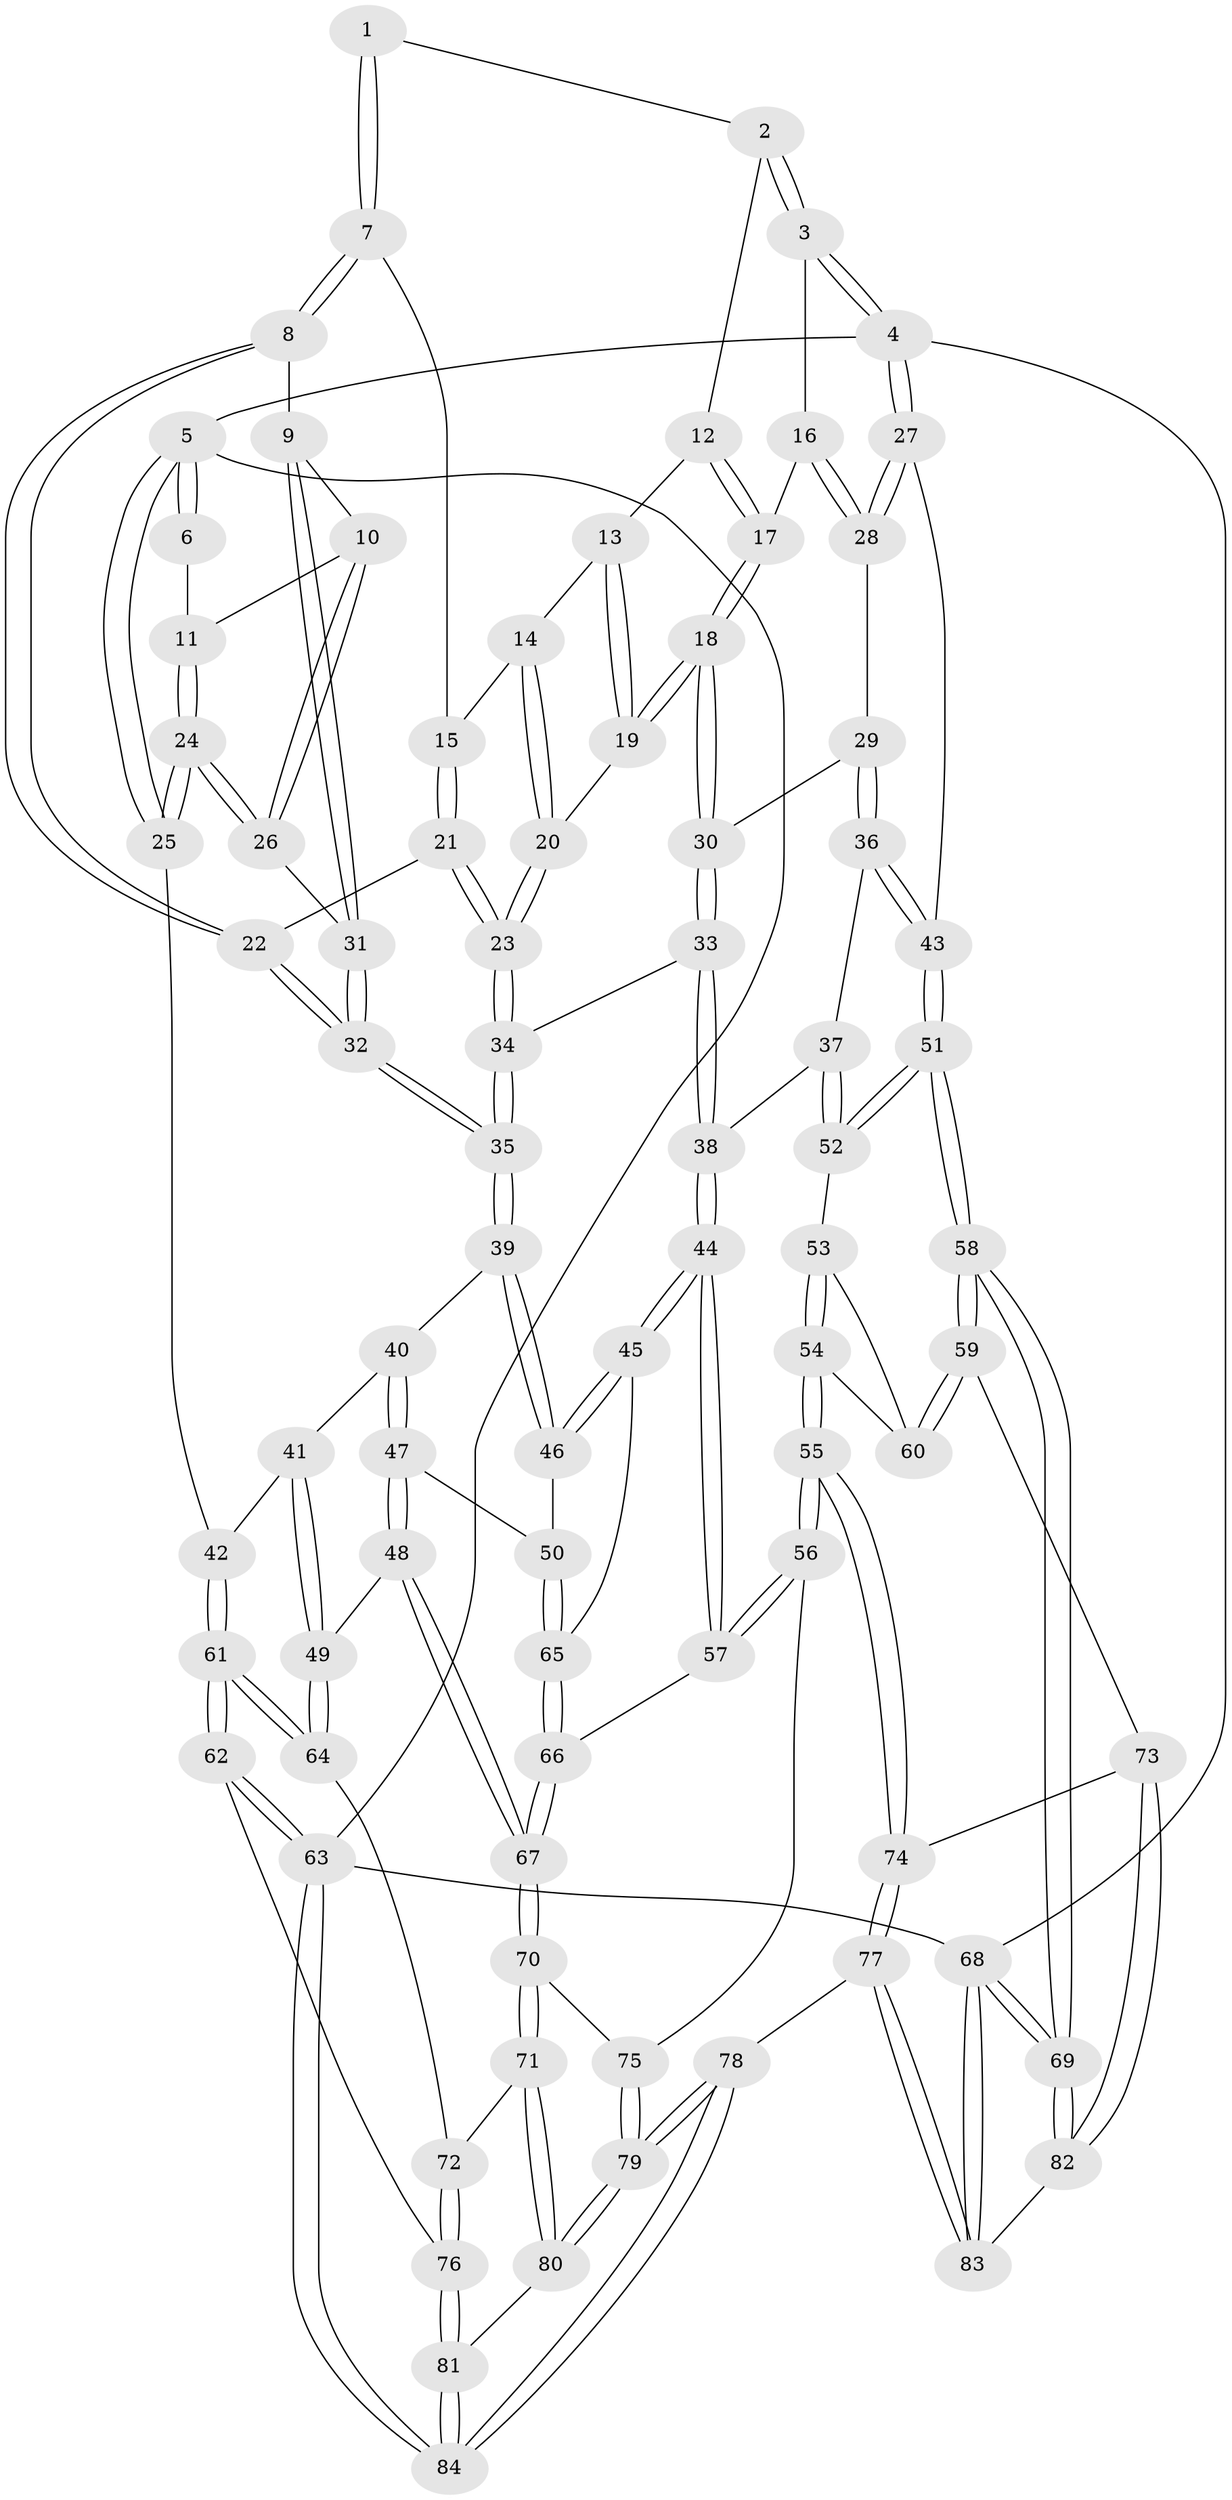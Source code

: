 // coarse degree distribution, {7: 0.034482758620689655, 9: 0.017241379310344827, 3: 0.08620689655172414, 6: 0.20689655172413793, 4: 0.27586206896551724, 5: 0.3793103448275862}
// Generated by graph-tools (version 1.1) at 2025/21/03/04/25 18:21:11]
// undirected, 84 vertices, 207 edges
graph export_dot {
graph [start="1"]
  node [color=gray90,style=filled];
  1 [pos="+0.4631137628409459+0"];
  2 [pos="+0.7750290411237654+0"];
  3 [pos="+1+0"];
  4 [pos="+1+0"];
  5 [pos="+0+0"];
  6 [pos="+0.1107688433040577+0"];
  7 [pos="+0.47088455813727875+0.017340202448321698"];
  8 [pos="+0.31027628674480534+0.13771271149675487"];
  9 [pos="+0.270662134660709+0.14519211298807919"];
  10 [pos="+0.2216809849340643+0.11321923562980277"];
  11 [pos="+0.17673712540216335+0.07184301779429561"];
  12 [pos="+0.7729168265311243+0"];
  13 [pos="+0.7198244024596858+0.07360674892726092"];
  14 [pos="+0.5988746499302839+0.10379449202067627"];
  15 [pos="+0.4713310320654485+0.01832445207017362"];
  16 [pos="+0.9032507663711976+0.1376693788834276"];
  17 [pos="+0.8789101335874733+0.13797741927053664"];
  18 [pos="+0.7833424824001621+0.24284287164814983"];
  19 [pos="+0.7325288049125092+0.18492697111342193"];
  20 [pos="+0.6225816357682428+0.1825491652555748"];
  21 [pos="+0.4721348816968646+0.16495976202413146"];
  22 [pos="+0.4081229458469626+0.24272794014418664"];
  23 [pos="+0.5755728115812084+0.24906974763479242"];
  24 [pos="+4.4343852411099936e-05+0.3025618383520368"];
  25 [pos="+0+0.3730820272410072"];
  26 [pos="+0.16650012563982297+0.28500530884637304"];
  27 [pos="+1+0.259904776021073"];
  28 [pos="+1+0.2371429912594699"];
  29 [pos="+0.8224203600086354+0.2671765526375413"];
  30 [pos="+0.7834997386647772+0.24797125880768195"];
  31 [pos="+0.26913557927890197+0.2935373122325801"];
  32 [pos="+0.36985790565036386+0.3828419948411297"];
  33 [pos="+0.7022541329532881+0.3639641010348836"];
  34 [pos="+0.5813098394679929+0.29588992096448485"];
  35 [pos="+0.3793391766399984+0.40770942154268736"];
  36 [pos="+0.967910584719304+0.4266467257039769"];
  37 [pos="+0.7580169780928669+0.4828117595663469"];
  38 [pos="+0.7167776320702481+0.4697443934406018"];
  39 [pos="+0.3778671472410261+0.4261852708267931"];
  40 [pos="+0.26715513618056824+0.47219556486579517"];
  41 [pos="+0.19873313269404635+0.48657740572685365"];
  42 [pos="+0+0.3803119976804265"];
  43 [pos="+1+0.44253078883798297"];
  44 [pos="+0.5515109881425093+0.5997237443191344"];
  45 [pos="+0.5249656878471783+0.5826884120998812"];
  46 [pos="+0.44451524338632137+0.5174903023995351"];
  47 [pos="+0.2672615360982984+0.6473891778744357"];
  48 [pos="+0.18177107607648402+0.6675292435108818"];
  49 [pos="+0.17336876584098726+0.665165673772207"];
  50 [pos="+0.29637387591006104+0.6539457918397381"];
  51 [pos="+1+0.6760059678213172"];
  52 [pos="+0.8305999956352016+0.6045466090149181"];
  53 [pos="+0.8207105999591613+0.6276233579949387"];
  54 [pos="+0.6829004375192401+0.7219637051995506"];
  55 [pos="+0.5950006051073844+0.751710436069203"];
  56 [pos="+0.590851084936619+0.7470232588832442"];
  57 [pos="+0.5710225002559158+0.7080187124094606"];
  58 [pos="+1+0.7282350884603709"];
  59 [pos="+0.923065646557057+0.8066224511691781"];
  60 [pos="+0.8335800158695699+0.7193064331173996"];
  61 [pos="+0+0.6920404343366066"];
  62 [pos="+0+0.6945924316224451"];
  63 [pos="+0+1"];
  64 [pos="+0.037189999660487846+0.7217845155618342"];
  65 [pos="+0.3206591102605892+0.7072244996263446"];
  66 [pos="+0.32187601475122957+0.7718823872813976"];
  67 [pos="+0.29460413698025184+0.8055579343536601"];
  68 [pos="+1+1"];
  69 [pos="+1+1"];
  70 [pos="+0.2880452458094534+0.8313845193393171"];
  71 [pos="+0.2726445546034513+0.8517581484340097"];
  72 [pos="+0.1421910345168941+0.8216964948153543"];
  73 [pos="+0.8513867020402985+0.8608375254623829"];
  74 [pos="+0.6259856774580833+0.824689122532812"];
  75 [pos="+0.4177288297493646+0.8596580115787364"];
  76 [pos="+0.10676064893286552+0.9550254747116184"];
  77 [pos="+0.5671442330411948+1"];
  78 [pos="+0.4372194810348447+1"];
  79 [pos="+0.4319442233695912+1"];
  80 [pos="+0.27284325028852086+0.8602264138083527"];
  81 [pos="+0.12389992908984748+1"];
  82 [pos="+0.8517661020404377+0.9189938027158552"];
  83 [pos="+0.7395095755490866+1"];
  84 [pos="+0.06175515575565869+1"];
  1 -- 2;
  1 -- 7;
  1 -- 7;
  2 -- 3;
  2 -- 3;
  2 -- 12;
  3 -- 4;
  3 -- 4;
  3 -- 16;
  4 -- 5;
  4 -- 27;
  4 -- 27;
  4 -- 68;
  5 -- 6;
  5 -- 6;
  5 -- 25;
  5 -- 25;
  5 -- 63;
  6 -- 11;
  7 -- 8;
  7 -- 8;
  7 -- 15;
  8 -- 9;
  8 -- 22;
  8 -- 22;
  9 -- 10;
  9 -- 31;
  9 -- 31;
  10 -- 11;
  10 -- 26;
  10 -- 26;
  11 -- 24;
  11 -- 24;
  12 -- 13;
  12 -- 17;
  12 -- 17;
  13 -- 14;
  13 -- 19;
  13 -- 19;
  14 -- 15;
  14 -- 20;
  14 -- 20;
  15 -- 21;
  15 -- 21;
  16 -- 17;
  16 -- 28;
  16 -- 28;
  17 -- 18;
  17 -- 18;
  18 -- 19;
  18 -- 19;
  18 -- 30;
  18 -- 30;
  19 -- 20;
  20 -- 23;
  20 -- 23;
  21 -- 22;
  21 -- 23;
  21 -- 23;
  22 -- 32;
  22 -- 32;
  23 -- 34;
  23 -- 34;
  24 -- 25;
  24 -- 25;
  24 -- 26;
  24 -- 26;
  25 -- 42;
  26 -- 31;
  27 -- 28;
  27 -- 28;
  27 -- 43;
  28 -- 29;
  29 -- 30;
  29 -- 36;
  29 -- 36;
  30 -- 33;
  30 -- 33;
  31 -- 32;
  31 -- 32;
  32 -- 35;
  32 -- 35;
  33 -- 34;
  33 -- 38;
  33 -- 38;
  34 -- 35;
  34 -- 35;
  35 -- 39;
  35 -- 39;
  36 -- 37;
  36 -- 43;
  36 -- 43;
  37 -- 38;
  37 -- 52;
  37 -- 52;
  38 -- 44;
  38 -- 44;
  39 -- 40;
  39 -- 46;
  39 -- 46;
  40 -- 41;
  40 -- 47;
  40 -- 47;
  41 -- 42;
  41 -- 49;
  41 -- 49;
  42 -- 61;
  42 -- 61;
  43 -- 51;
  43 -- 51;
  44 -- 45;
  44 -- 45;
  44 -- 57;
  44 -- 57;
  45 -- 46;
  45 -- 46;
  45 -- 65;
  46 -- 50;
  47 -- 48;
  47 -- 48;
  47 -- 50;
  48 -- 49;
  48 -- 67;
  48 -- 67;
  49 -- 64;
  49 -- 64;
  50 -- 65;
  50 -- 65;
  51 -- 52;
  51 -- 52;
  51 -- 58;
  51 -- 58;
  52 -- 53;
  53 -- 54;
  53 -- 54;
  53 -- 60;
  54 -- 55;
  54 -- 55;
  54 -- 60;
  55 -- 56;
  55 -- 56;
  55 -- 74;
  55 -- 74;
  56 -- 57;
  56 -- 57;
  56 -- 75;
  57 -- 66;
  58 -- 59;
  58 -- 59;
  58 -- 69;
  58 -- 69;
  59 -- 60;
  59 -- 60;
  59 -- 73;
  61 -- 62;
  61 -- 62;
  61 -- 64;
  61 -- 64;
  62 -- 63;
  62 -- 63;
  62 -- 76;
  63 -- 84;
  63 -- 84;
  63 -- 68;
  64 -- 72;
  65 -- 66;
  65 -- 66;
  66 -- 67;
  66 -- 67;
  67 -- 70;
  67 -- 70;
  68 -- 69;
  68 -- 69;
  68 -- 83;
  68 -- 83;
  69 -- 82;
  69 -- 82;
  70 -- 71;
  70 -- 71;
  70 -- 75;
  71 -- 72;
  71 -- 80;
  71 -- 80;
  72 -- 76;
  72 -- 76;
  73 -- 74;
  73 -- 82;
  73 -- 82;
  74 -- 77;
  74 -- 77;
  75 -- 79;
  75 -- 79;
  76 -- 81;
  76 -- 81;
  77 -- 78;
  77 -- 83;
  77 -- 83;
  78 -- 79;
  78 -- 79;
  78 -- 84;
  78 -- 84;
  79 -- 80;
  79 -- 80;
  80 -- 81;
  81 -- 84;
  81 -- 84;
  82 -- 83;
}

